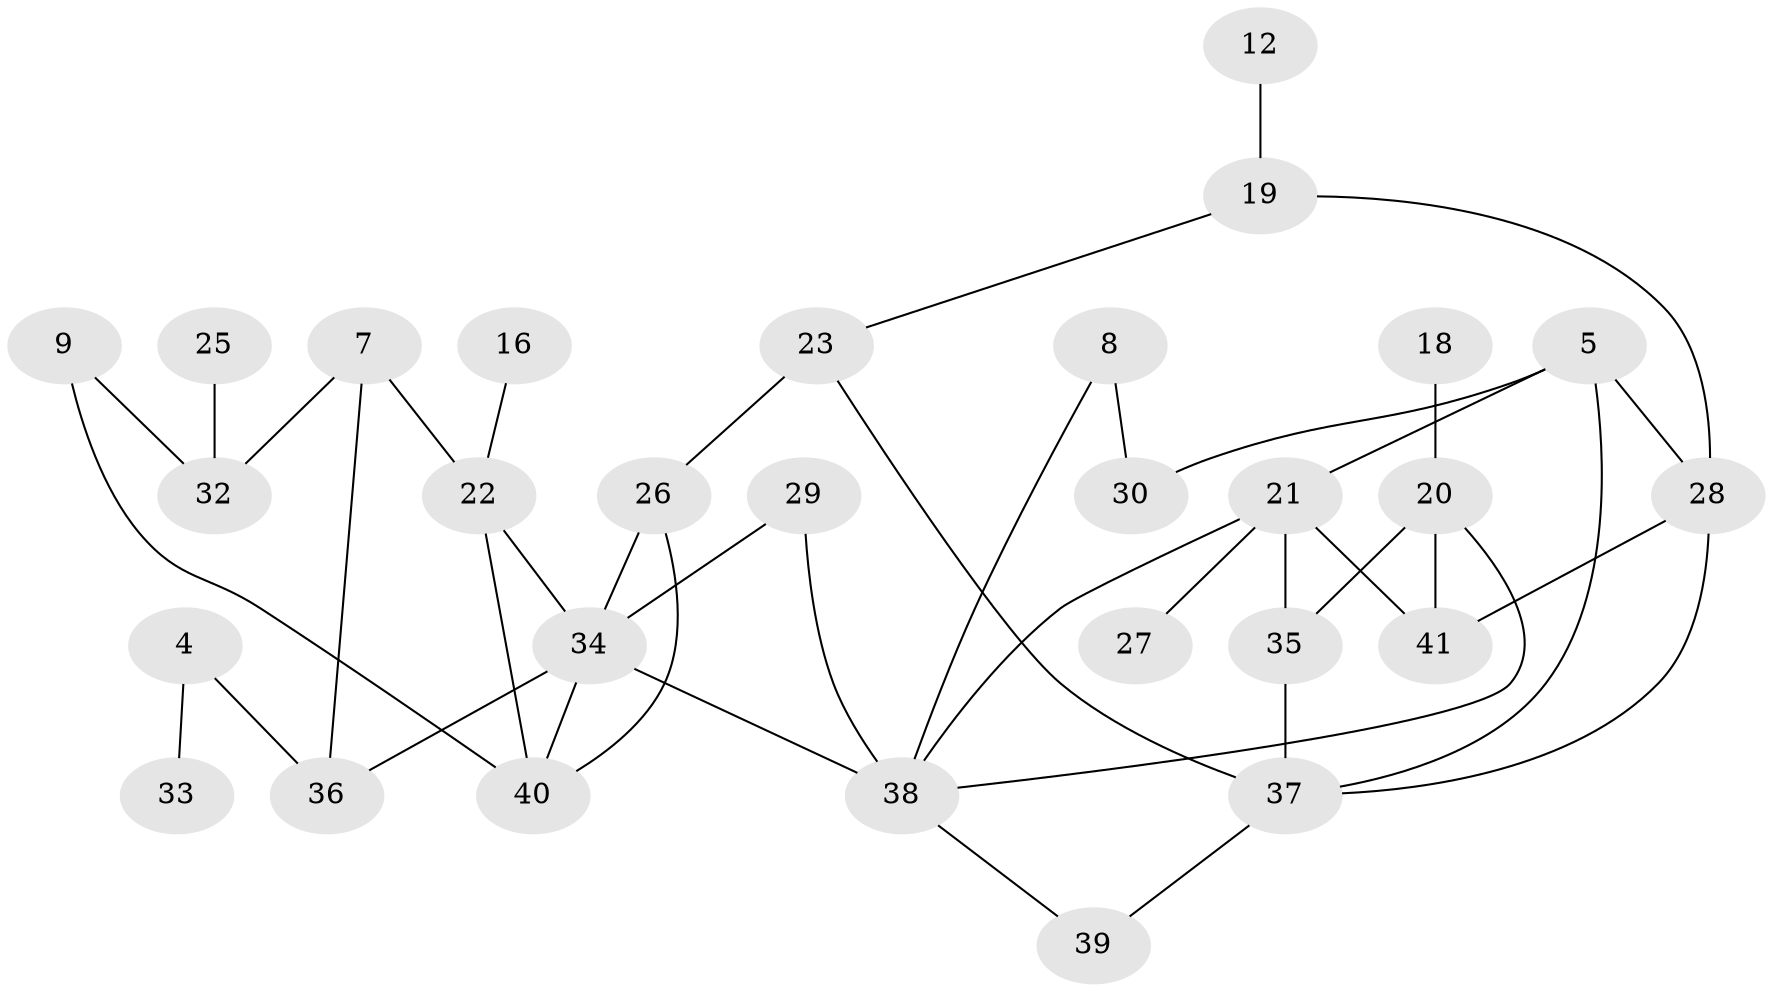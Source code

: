 // original degree distribution, {0: 0.10891089108910891, 2: 0.26732673267326734, 1: 0.27722772277227725, 3: 0.19801980198019803, 5: 0.0594059405940594, 4: 0.0891089108910891}
// Generated by graph-tools (version 1.1) at 2025/35/03/04/25 23:35:58]
// undirected, 29 vertices, 42 edges
graph export_dot {
  node [color=gray90,style=filled];
  4;
  5;
  7;
  8;
  9;
  12;
  16;
  18;
  19;
  20;
  21;
  22;
  23;
  25;
  26;
  27;
  28;
  29;
  30;
  32;
  33;
  34;
  35;
  36;
  37;
  38;
  39;
  40;
  41;
  4 -- 33 [weight=1.0];
  4 -- 36 [weight=1.0];
  5 -- 21 [weight=1.0];
  5 -- 28 [weight=1.0];
  5 -- 30 [weight=1.0];
  5 -- 37 [weight=1.0];
  7 -- 22 [weight=1.0];
  7 -- 32 [weight=1.0];
  7 -- 36 [weight=1.0];
  8 -- 30 [weight=1.0];
  8 -- 38 [weight=1.0];
  9 -- 32 [weight=1.0];
  9 -- 40 [weight=1.0];
  12 -- 19 [weight=1.0];
  16 -- 22 [weight=1.0];
  18 -- 20 [weight=2.0];
  19 -- 23 [weight=1.0];
  19 -- 28 [weight=1.0];
  20 -- 35 [weight=1.0];
  20 -- 38 [weight=1.0];
  20 -- 41 [weight=1.0];
  21 -- 27 [weight=1.0];
  21 -- 35 [weight=1.0];
  21 -- 38 [weight=1.0];
  21 -- 41 [weight=1.0];
  22 -- 34 [weight=1.0];
  22 -- 40 [weight=1.0];
  23 -- 26 [weight=2.0];
  23 -- 37 [weight=1.0];
  25 -- 32 [weight=1.0];
  26 -- 34 [weight=1.0];
  26 -- 40 [weight=1.0];
  28 -- 37 [weight=1.0];
  28 -- 41 [weight=1.0];
  29 -- 34 [weight=1.0];
  29 -- 38 [weight=1.0];
  34 -- 36 [weight=1.0];
  34 -- 38 [weight=1.0];
  34 -- 40 [weight=1.0];
  35 -- 37 [weight=1.0];
  37 -- 39 [weight=1.0];
  38 -- 39 [weight=1.0];
}
